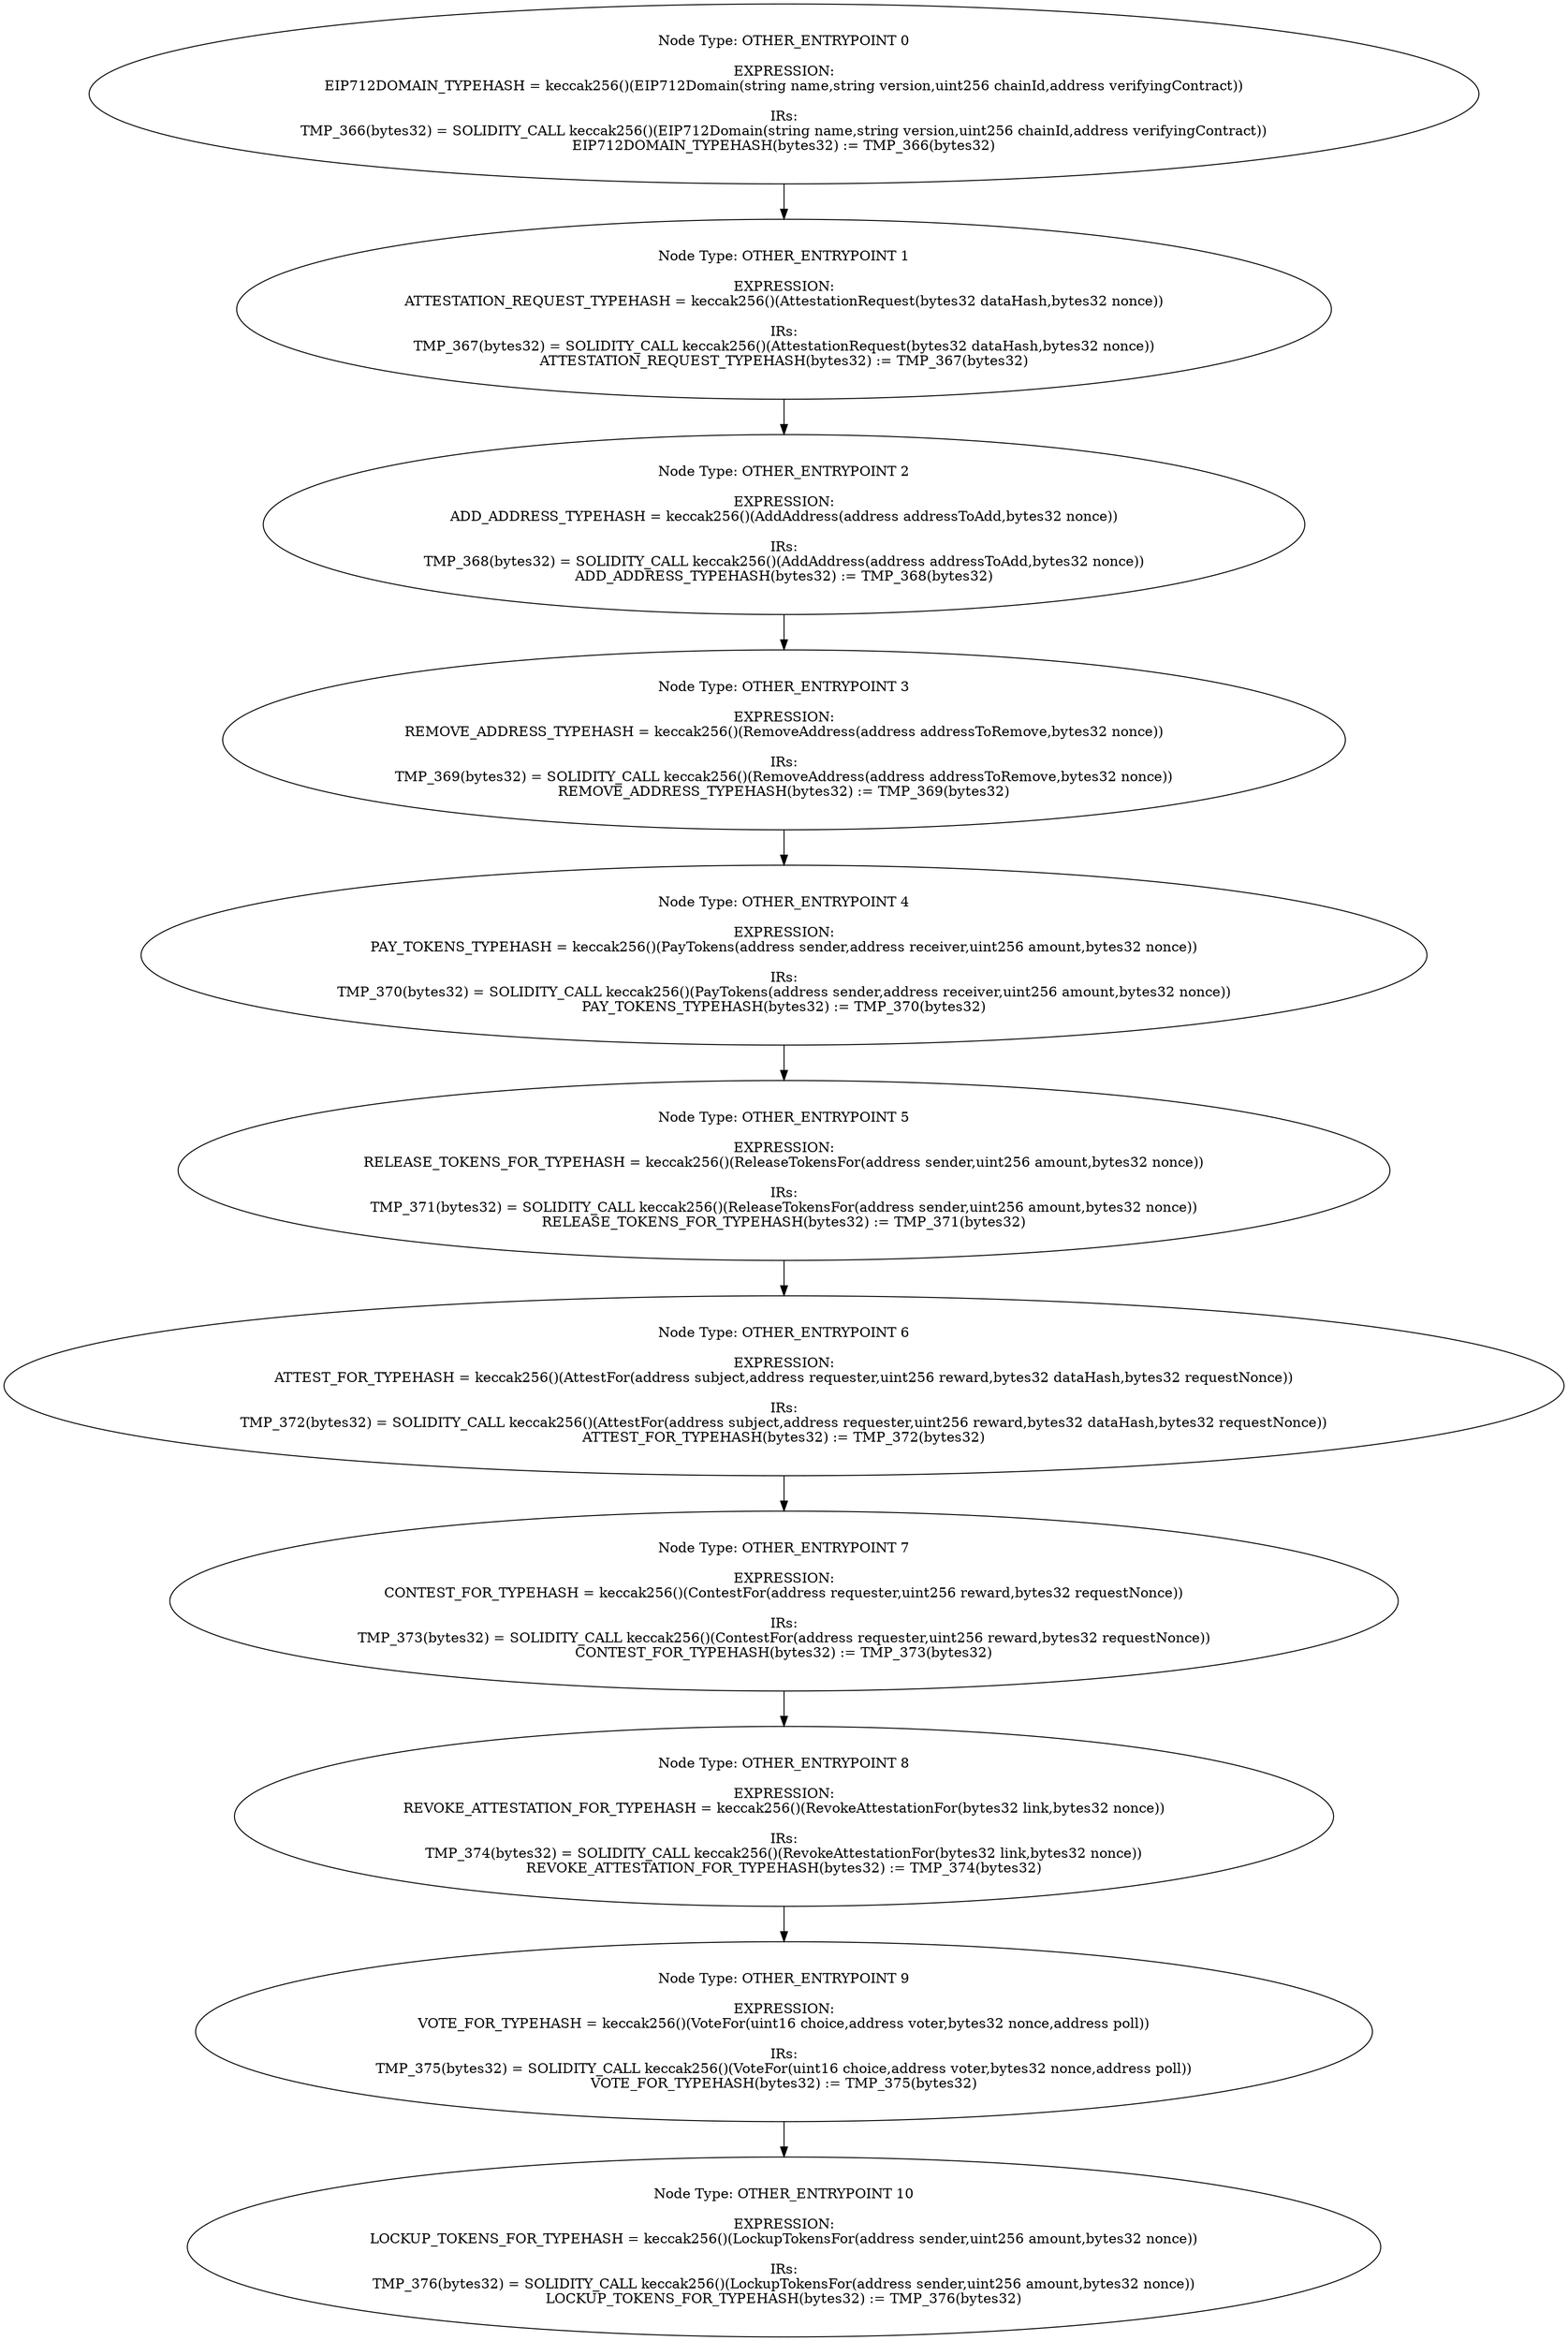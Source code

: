 digraph{
0[label="Node Type: OTHER_ENTRYPOINT 0

EXPRESSION:
EIP712DOMAIN_TYPEHASH = keccak256()(EIP712Domain(string name,string version,uint256 chainId,address verifyingContract))

IRs:
TMP_366(bytes32) = SOLIDITY_CALL keccak256()(EIP712Domain(string name,string version,uint256 chainId,address verifyingContract))
EIP712DOMAIN_TYPEHASH(bytes32) := TMP_366(bytes32)"];
0->1;
1[label="Node Type: OTHER_ENTRYPOINT 1

EXPRESSION:
ATTESTATION_REQUEST_TYPEHASH = keccak256()(AttestationRequest(bytes32 dataHash,bytes32 nonce))

IRs:
TMP_367(bytes32) = SOLIDITY_CALL keccak256()(AttestationRequest(bytes32 dataHash,bytes32 nonce))
ATTESTATION_REQUEST_TYPEHASH(bytes32) := TMP_367(bytes32)"];
1->2;
2[label="Node Type: OTHER_ENTRYPOINT 2

EXPRESSION:
ADD_ADDRESS_TYPEHASH = keccak256()(AddAddress(address addressToAdd,bytes32 nonce))

IRs:
TMP_368(bytes32) = SOLIDITY_CALL keccak256()(AddAddress(address addressToAdd,bytes32 nonce))
ADD_ADDRESS_TYPEHASH(bytes32) := TMP_368(bytes32)"];
2->3;
3[label="Node Type: OTHER_ENTRYPOINT 3

EXPRESSION:
REMOVE_ADDRESS_TYPEHASH = keccak256()(RemoveAddress(address addressToRemove,bytes32 nonce))

IRs:
TMP_369(bytes32) = SOLIDITY_CALL keccak256()(RemoveAddress(address addressToRemove,bytes32 nonce))
REMOVE_ADDRESS_TYPEHASH(bytes32) := TMP_369(bytes32)"];
3->4;
4[label="Node Type: OTHER_ENTRYPOINT 4

EXPRESSION:
PAY_TOKENS_TYPEHASH = keccak256()(PayTokens(address sender,address receiver,uint256 amount,bytes32 nonce))

IRs:
TMP_370(bytes32) = SOLIDITY_CALL keccak256()(PayTokens(address sender,address receiver,uint256 amount,bytes32 nonce))
PAY_TOKENS_TYPEHASH(bytes32) := TMP_370(bytes32)"];
4->5;
5[label="Node Type: OTHER_ENTRYPOINT 5

EXPRESSION:
RELEASE_TOKENS_FOR_TYPEHASH = keccak256()(ReleaseTokensFor(address sender,uint256 amount,bytes32 nonce))

IRs:
TMP_371(bytes32) = SOLIDITY_CALL keccak256()(ReleaseTokensFor(address sender,uint256 amount,bytes32 nonce))
RELEASE_TOKENS_FOR_TYPEHASH(bytes32) := TMP_371(bytes32)"];
5->6;
6[label="Node Type: OTHER_ENTRYPOINT 6

EXPRESSION:
ATTEST_FOR_TYPEHASH = keccak256()(AttestFor(address subject,address requester,uint256 reward,bytes32 dataHash,bytes32 requestNonce))

IRs:
TMP_372(bytes32) = SOLIDITY_CALL keccak256()(AttestFor(address subject,address requester,uint256 reward,bytes32 dataHash,bytes32 requestNonce))
ATTEST_FOR_TYPEHASH(bytes32) := TMP_372(bytes32)"];
6->7;
7[label="Node Type: OTHER_ENTRYPOINT 7

EXPRESSION:
CONTEST_FOR_TYPEHASH = keccak256()(ContestFor(address requester,uint256 reward,bytes32 requestNonce))

IRs:
TMP_373(bytes32) = SOLIDITY_CALL keccak256()(ContestFor(address requester,uint256 reward,bytes32 requestNonce))
CONTEST_FOR_TYPEHASH(bytes32) := TMP_373(bytes32)"];
7->8;
8[label="Node Type: OTHER_ENTRYPOINT 8

EXPRESSION:
REVOKE_ATTESTATION_FOR_TYPEHASH = keccak256()(RevokeAttestationFor(bytes32 link,bytes32 nonce))

IRs:
TMP_374(bytes32) = SOLIDITY_CALL keccak256()(RevokeAttestationFor(bytes32 link,bytes32 nonce))
REVOKE_ATTESTATION_FOR_TYPEHASH(bytes32) := TMP_374(bytes32)"];
8->9;
9[label="Node Type: OTHER_ENTRYPOINT 9

EXPRESSION:
VOTE_FOR_TYPEHASH = keccak256()(VoteFor(uint16 choice,address voter,bytes32 nonce,address poll))

IRs:
TMP_375(bytes32) = SOLIDITY_CALL keccak256()(VoteFor(uint16 choice,address voter,bytes32 nonce,address poll))
VOTE_FOR_TYPEHASH(bytes32) := TMP_375(bytes32)"];
9->10;
10[label="Node Type: OTHER_ENTRYPOINT 10

EXPRESSION:
LOCKUP_TOKENS_FOR_TYPEHASH = keccak256()(LockupTokensFor(address sender,uint256 amount,bytes32 nonce))

IRs:
TMP_376(bytes32) = SOLIDITY_CALL keccak256()(LockupTokensFor(address sender,uint256 amount,bytes32 nonce))
LOCKUP_TOKENS_FOR_TYPEHASH(bytes32) := TMP_376(bytes32)"];
}
